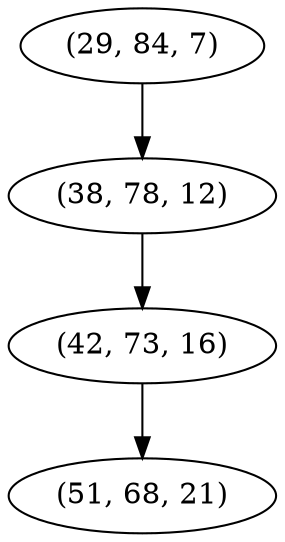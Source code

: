 digraph tree {
    "(29, 84, 7)";
    "(38, 78, 12)";
    "(42, 73, 16)";
    "(51, 68, 21)";
    "(29, 84, 7)" -> "(38, 78, 12)";
    "(38, 78, 12)" -> "(42, 73, 16)";
    "(42, 73, 16)" -> "(51, 68, 21)";
}
